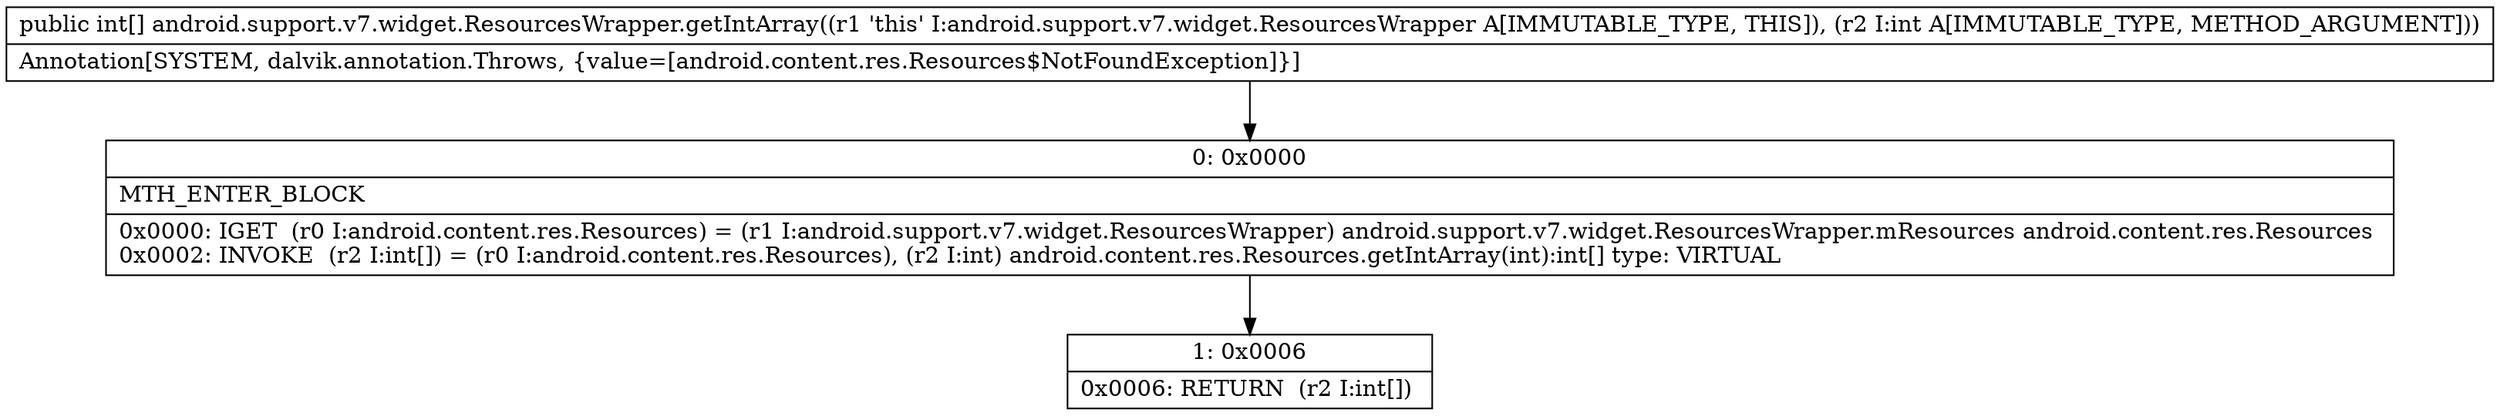 digraph "CFG forandroid.support.v7.widget.ResourcesWrapper.getIntArray(I)[I" {
Node_0 [shape=record,label="{0\:\ 0x0000|MTH_ENTER_BLOCK\l|0x0000: IGET  (r0 I:android.content.res.Resources) = (r1 I:android.support.v7.widget.ResourcesWrapper) android.support.v7.widget.ResourcesWrapper.mResources android.content.res.Resources \l0x0002: INVOKE  (r2 I:int[]) = (r0 I:android.content.res.Resources), (r2 I:int) android.content.res.Resources.getIntArray(int):int[] type: VIRTUAL \l}"];
Node_1 [shape=record,label="{1\:\ 0x0006|0x0006: RETURN  (r2 I:int[]) \l}"];
MethodNode[shape=record,label="{public int[] android.support.v7.widget.ResourcesWrapper.getIntArray((r1 'this' I:android.support.v7.widget.ResourcesWrapper A[IMMUTABLE_TYPE, THIS]), (r2 I:int A[IMMUTABLE_TYPE, METHOD_ARGUMENT]))  | Annotation[SYSTEM, dalvik.annotation.Throws, \{value=[android.content.res.Resources$NotFoundException]\}]\l}"];
MethodNode -> Node_0;
Node_0 -> Node_1;
}

